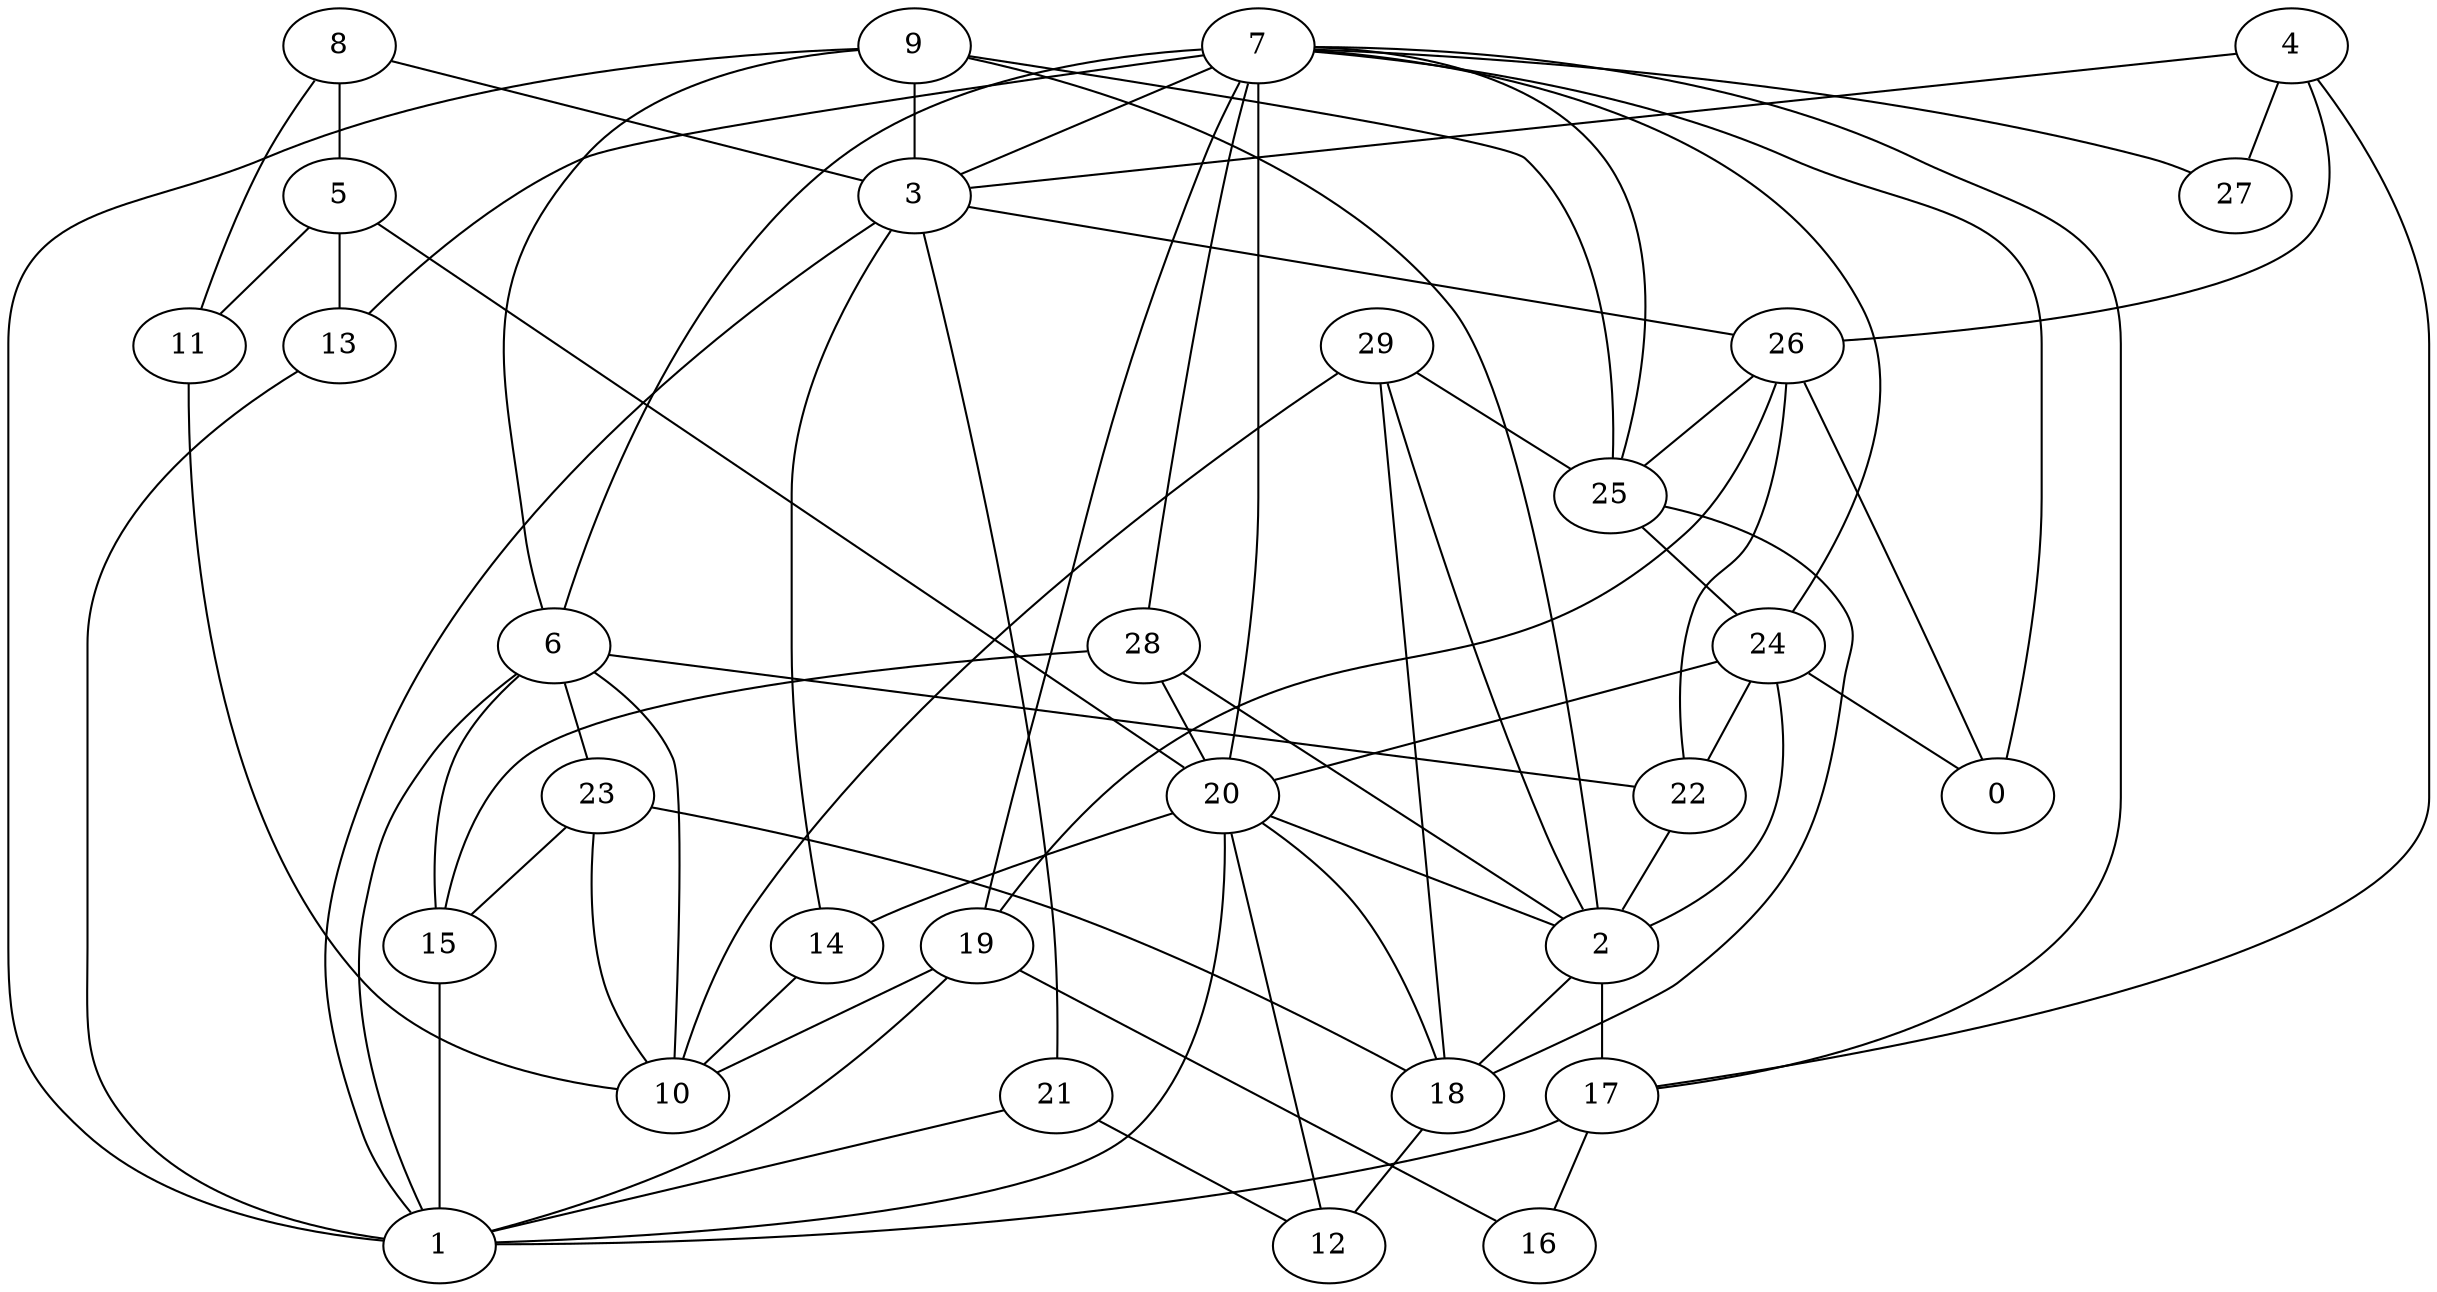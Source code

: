digraph GG_graph {

subgraph G_graph {
edge [color = black]
"29" -> "10" [dir = none]
"29" -> "2" [dir = none]
"13" -> "1" [dir = none]
"3" -> "1" [dir = none]
"6" -> "15" [dir = none]
"6" -> "1" [dir = none]
"20" -> "14" [dir = none]
"20" -> "2" [dir = none]
"20" -> "18" [dir = none]
"20" -> "1" [dir = none]
"9" -> "6" [dir = none]
"22" -> "2" [dir = none]
"17" -> "16" [dir = none]
"28" -> "20" [dir = none]
"25" -> "24" [dir = none]
"2" -> "17" [dir = none]
"26" -> "0" [dir = none]
"5" -> "11" [dir = none]
"5" -> "20" [dir = none]
"18" -> "12" [dir = none]
"7" -> "0" [dir = none]
"7" -> "19" [dir = none]
"7" -> "20" [dir = none]
"8" -> "5" [dir = none]
"4" -> "27" [dir = none]
"4" -> "3" [dir = none]
"21" -> "1" [dir = none]
"23" -> "10" [dir = none]
"24" -> "22" [dir = none]
"7" -> "3" [dir = none]
"29" -> "18" [dir = none]
"7" -> "17" [dir = none]
"24" -> "0" [dir = none]
"26" -> "19" [dir = none]
"24" -> "2" [dir = none]
"28" -> "2" [dir = none]
"17" -> "1" [dir = none]
"2" -> "18" [dir = none]
"7" -> "6" [dir = none]
"3" -> "14" [dir = none]
"19" -> "1" [dir = none]
"5" -> "13" [dir = none]
"9" -> "3" [dir = none]
"9" -> "25" [dir = none]
"25" -> "18" [dir = none]
"23" -> "18" [dir = none]
"11" -> "10" [dir = none]
"6" -> "10" [dir = none]
"29" -> "25" [dir = none]
"7" -> "25" [dir = none]
"4" -> "26" [dir = none]
"7" -> "27" [dir = none]
"7" -> "24" [dir = none]
"26" -> "22" [dir = none]
"6" -> "22" [dir = none]
"28" -> "15" [dir = none]
"3" -> "21" [dir = none]
"7" -> "28" [dir = none]
"8" -> "3" [dir = none]
"9" -> "1" [dir = none]
"14" -> "10" [dir = none]
"3" -> "26" [dir = none]
"23" -> "15" [dir = none]
"9" -> "2" [dir = none]
"20" -> "12" [dir = none]
"8" -> "11" [dir = none]
"7" -> "13" [dir = none]
"21" -> "12" [dir = none]
"19" -> "10" [dir = none]
"15" -> "1" [dir = none]
"4" -> "17" [dir = none]
"6" -> "23" [dir = none]
"24" -> "20" [dir = none]
"19" -> "16" [dir = none]
"26" -> "25" [dir = none]
}

}
